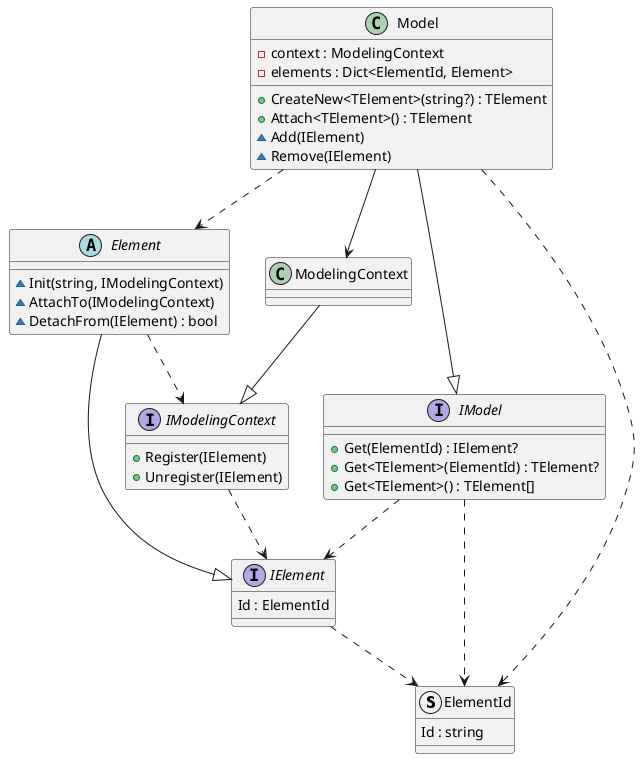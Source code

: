 @startuml

struct ElementId {
    Id : string
}

interface IElement {
    Id : ElementId
}

IElement ..> ElementId

abstract class Element
{
    ~ Init(string, IModelingContext)
    ~ AttachTo(IModelingContext)
    ~ DetachFrom(IElement) : bool
}

Element -|> IElement
Element ..> IModelingContext

interface IModel {
    + Get(ElementId) : IElement?
    + Get<TElement>(ElementId) : TElement?
    + Get<TElement>() : TElement[]
}

IModel ..> ElementId
IModel ..> IElement

interface IModelingContext {
    + Register(IElement)
    + Unregister(IElement)
}

IModelingContext ..> IElement

class ModelingContext

ModelingContext -|> IModelingContext

class Model {
    - context : ModelingContext
    - elements : Dict<ElementId, Element>

    + CreateNew<TElement>(string?) : TElement
    + Attach<TElement>() : TElement
    ~ Add(IElement)
    ~ Remove(IElement)
}

Model -|> IModel
Model -> ModelingContext
Model ..> ElementId
Model ..> Element

@enduml
